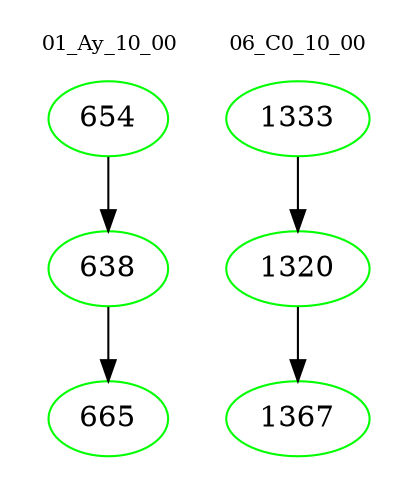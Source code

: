 digraph{
subgraph cluster_0 {
color = white
label = "01_Ay_10_00";
fontsize=10;
T0_654 [label="654", color="green"]
T0_654 -> T0_638 [color="black"]
T0_638 [label="638", color="green"]
T0_638 -> T0_665 [color="black"]
T0_665 [label="665", color="green"]
}
subgraph cluster_1 {
color = white
label = "06_C0_10_00";
fontsize=10;
T1_1333 [label="1333", color="green"]
T1_1333 -> T1_1320 [color="black"]
T1_1320 [label="1320", color="green"]
T1_1320 -> T1_1367 [color="black"]
T1_1367 [label="1367", color="green"]
}
}
